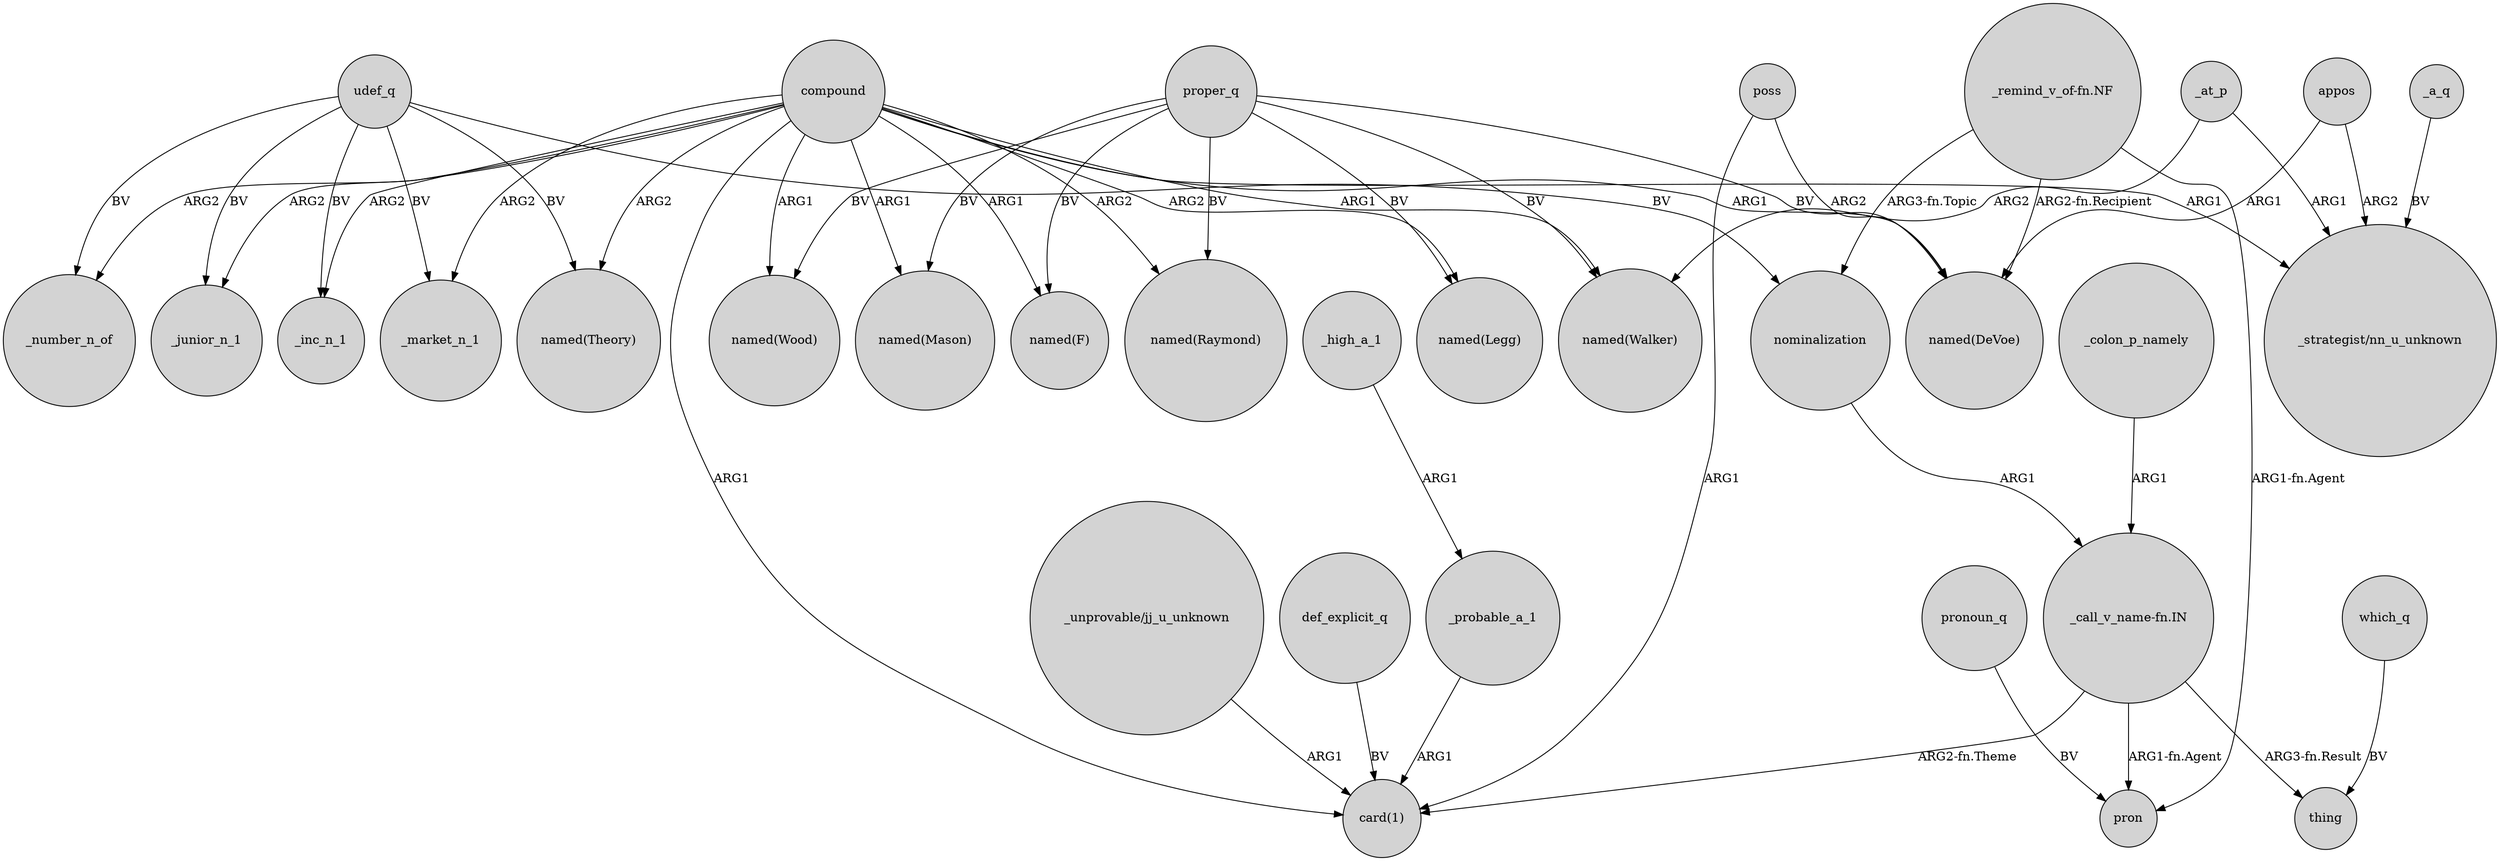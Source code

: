 digraph {
	node [shape=circle style=filled]
	compound -> _market_n_1 [label=ARG2]
	udef_q -> "named(Theory)" [label=BV]
	poss -> "card(1)" [label=ARG1]
	udef_q -> _inc_n_1 [label=BV]
	udef_q -> _number_n_of [label=BV]
	proper_q -> "named(F)" [label=BV]
	compound -> "named(Theory)" [label=ARG2]
	appos -> "named(DeVoe)" [label=ARG1]
	proper_q -> "named(Mason)" [label=BV]
	proper_q -> "named(Legg)" [label=BV]
	_probable_a_1 -> "card(1)" [label=ARG1]
	compound -> "named(Legg)" [label=ARG2]
	proper_q -> "named(Wood)" [label=BV]
	_at_p -> "named(Walker)" [label=ARG2]
	nominalization -> "_call_v_name-fn.IN" [label=ARG1]
	"_remind_v_of-fn.NF" -> pron [label="ARG1-fn.Agent"]
	udef_q -> _market_n_1 [label=BV]
	proper_q -> "named(DeVoe)" [label=BV]
	compound -> "named(Raymond)" [label=ARG2]
	"_call_v_name-fn.IN" -> "card(1)" [label="ARG2-fn.Theme"]
	udef_q -> _junior_n_1 [label=BV]
	compound -> "_strategist/nn_u_unknown" [label=ARG1]
	compound -> _junior_n_1 [label=ARG2]
	pronoun_q -> pron [label=BV]
	"_call_v_name-fn.IN" -> thing [label="ARG3-fn.Result"]
	_high_a_1 -> _probable_a_1 [label=ARG1]
	poss -> "named(DeVoe)" [label=ARG2]
	"_remind_v_of-fn.NF" -> "named(DeVoe)" [label="ARG2-fn.Recipient"]
	compound -> "named(DeVoe)" [label=ARG1]
	"_remind_v_of-fn.NF" -> nominalization [label="ARG3-fn.Topic"]
	proper_q -> "named(Raymond)" [label=BV]
	udef_q -> nominalization [label=BV]
	"_unprovable/jj_u_unknown" -> "card(1)" [label=ARG1]
	appos -> "_strategist/nn_u_unknown" [label=ARG2]
	"_call_v_name-fn.IN" -> pron [label="ARG1-fn.Agent"]
	compound -> "card(1)" [label=ARG1]
	_a_q -> "_strategist/nn_u_unknown" [label=BV]
	_colon_p_namely -> "_call_v_name-fn.IN" [label=ARG1]
	compound -> _number_n_of [label=ARG2]
	proper_q -> "named(Walker)" [label=BV]
	def_explicit_q -> "card(1)" [label=BV]
	compound -> "named(F)" [label=ARG1]
	compound -> _inc_n_1 [label=ARG2]
	_at_p -> "_strategist/nn_u_unknown" [label=ARG1]
	compound -> "named(Walker)" [label=ARG1]
	compound -> "named(Wood)" [label=ARG1]
	which_q -> thing [label=BV]
	compound -> "named(Mason)" [label=ARG1]
}
